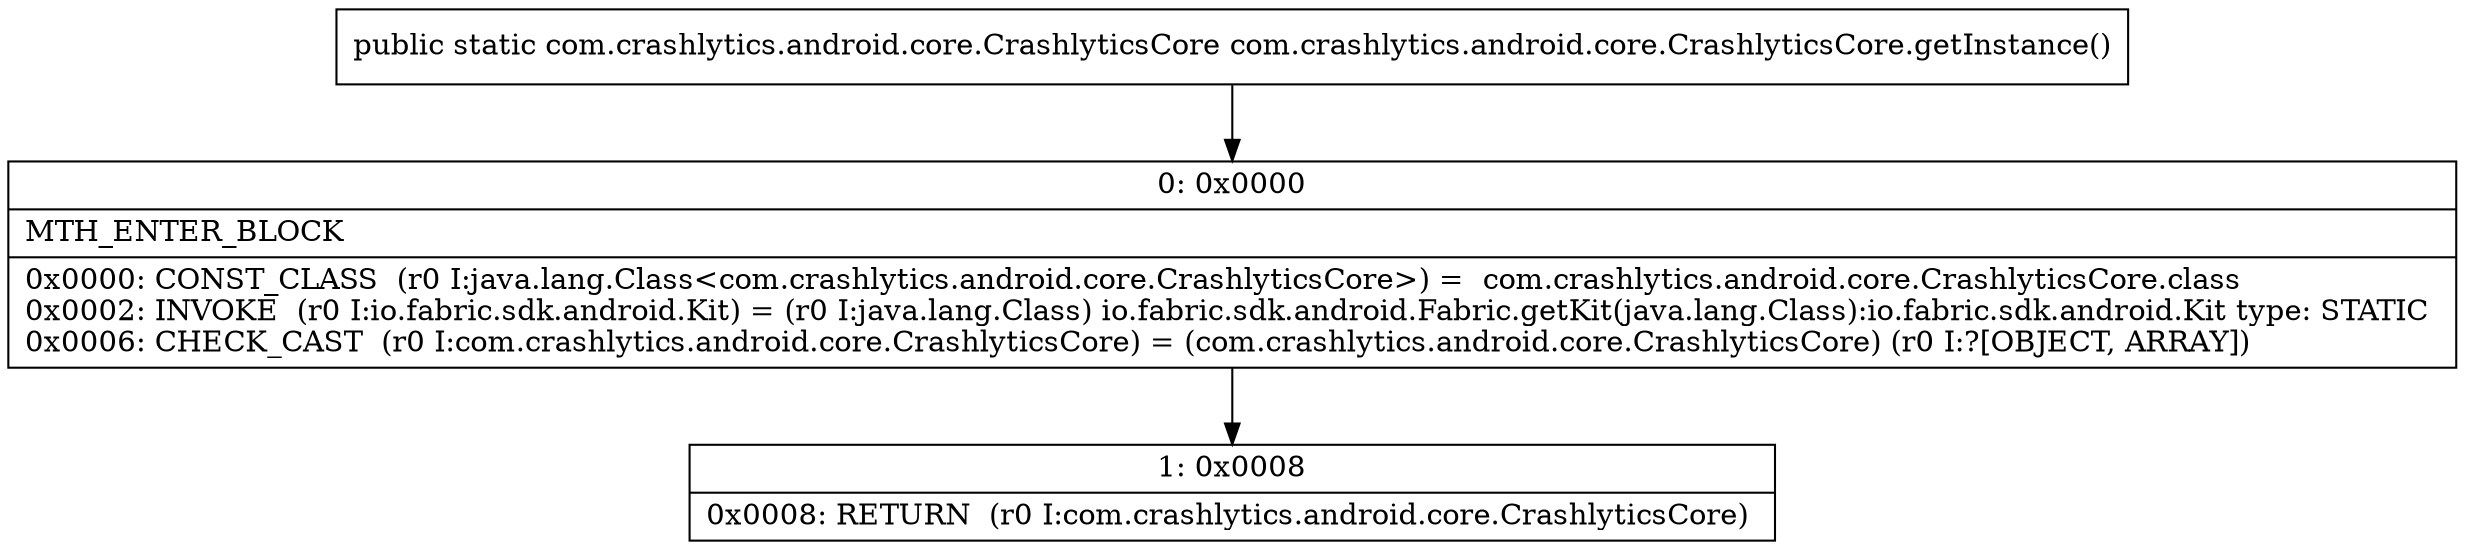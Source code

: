 digraph "CFG forcom.crashlytics.android.core.CrashlyticsCore.getInstance()Lcom\/crashlytics\/android\/core\/CrashlyticsCore;" {
Node_0 [shape=record,label="{0\:\ 0x0000|MTH_ENTER_BLOCK\l|0x0000: CONST_CLASS  (r0 I:java.lang.Class\<com.crashlytics.android.core.CrashlyticsCore\>) =  com.crashlytics.android.core.CrashlyticsCore.class \l0x0002: INVOKE  (r0 I:io.fabric.sdk.android.Kit) = (r0 I:java.lang.Class) io.fabric.sdk.android.Fabric.getKit(java.lang.Class):io.fabric.sdk.android.Kit type: STATIC \l0x0006: CHECK_CAST  (r0 I:com.crashlytics.android.core.CrashlyticsCore) = (com.crashlytics.android.core.CrashlyticsCore) (r0 I:?[OBJECT, ARRAY]) \l}"];
Node_1 [shape=record,label="{1\:\ 0x0008|0x0008: RETURN  (r0 I:com.crashlytics.android.core.CrashlyticsCore) \l}"];
MethodNode[shape=record,label="{public static com.crashlytics.android.core.CrashlyticsCore com.crashlytics.android.core.CrashlyticsCore.getInstance() }"];
MethodNode -> Node_0;
Node_0 -> Node_1;
}

